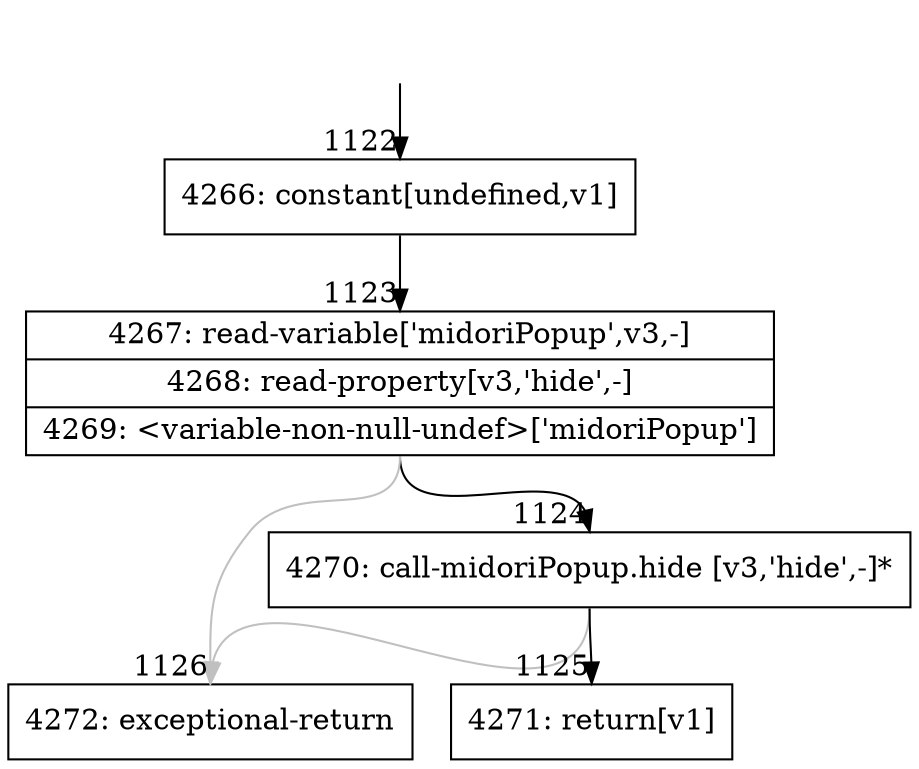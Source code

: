 digraph {
rankdir="TD"
BB_entry63[shape=none,label=""];
BB_entry63 -> BB1122 [tailport=s, headport=n, headlabel="    1122"]
BB1122 [shape=record label="{4266: constant[undefined,v1]}" ] 
BB1122 -> BB1123 [tailport=s, headport=n, headlabel="      1123"]
BB1123 [shape=record label="{4267: read-variable['midoriPopup',v3,-]|4268: read-property[v3,'hide',-]|4269: \<variable-non-null-undef\>['midoriPopup']}" ] 
BB1123 -> BB1124 [tailport=s, headport=n, headlabel="      1124"]
BB1123 -> BB1126 [tailport=s, headport=n, color=gray, headlabel="      1126"]
BB1124 [shape=record label="{4270: call-midoriPopup.hide [v3,'hide',-]*}" ] 
BB1124 -> BB1125 [tailport=s, headport=n, headlabel="      1125"]
BB1124 -> BB1126 [tailport=s, headport=n, color=gray]
BB1125 [shape=record label="{4271: return[v1]}" ] 
BB1126 [shape=record label="{4272: exceptional-return}" ] 
//#$~ 832
}
